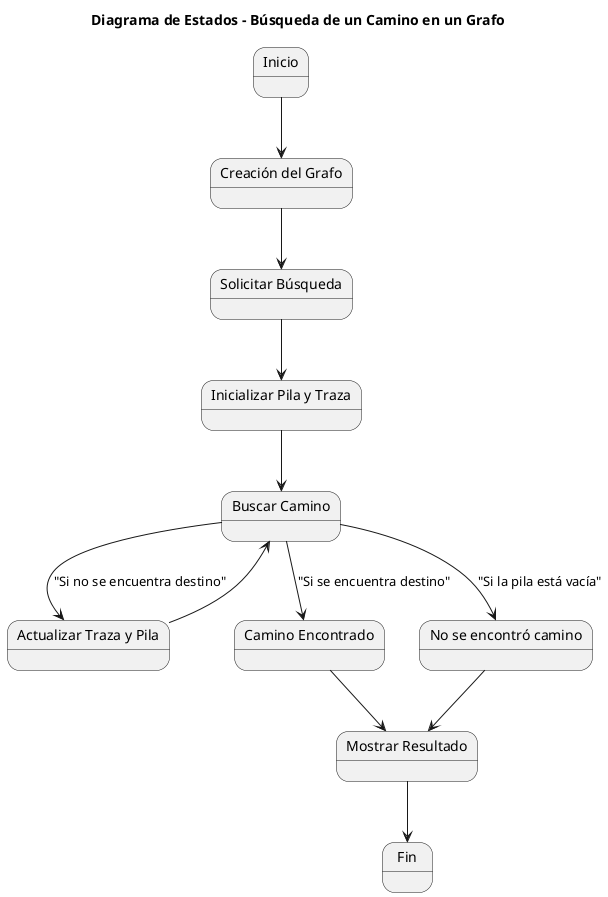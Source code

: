 @startuml

title Diagrama de Estados - Búsqueda de un Camino en un Grafo

state "Inicio" as Inicio
state "Creación del Grafo" as CreacionGrafo
state "Solicitar Búsqueda" as SolicitarBusqueda
state "Inicializar Pila y Traza" as Inicializar
state "Buscar Camino" as BuscarCamino
state "Actualizar Traza y Pila" as Actualizar
state "Camino Encontrado" as CaminoEncontrado
state "No se encontró camino" as CaminoNoEncontrado
state "Mostrar Resultado" as MostrarResultado
state "Fin" as Fin

Inicio --> CreacionGrafo
CreacionGrafo --> SolicitarBusqueda
SolicitarBusqueda --> Inicializar
Inicializar --> BuscarCamino
BuscarCamino --> CaminoEncontrado : "Si se encuentra destino"
BuscarCamino --> Actualizar : "Si no se encuentra destino"
Actualizar --> BuscarCamino
CaminoEncontrado --> MostrarResultado
BuscarCamino --> CaminoNoEncontrado : "Si la pila está vacía"
CaminoNoEncontrado --> MostrarResultado
MostrarResultado --> Fin

@enduml